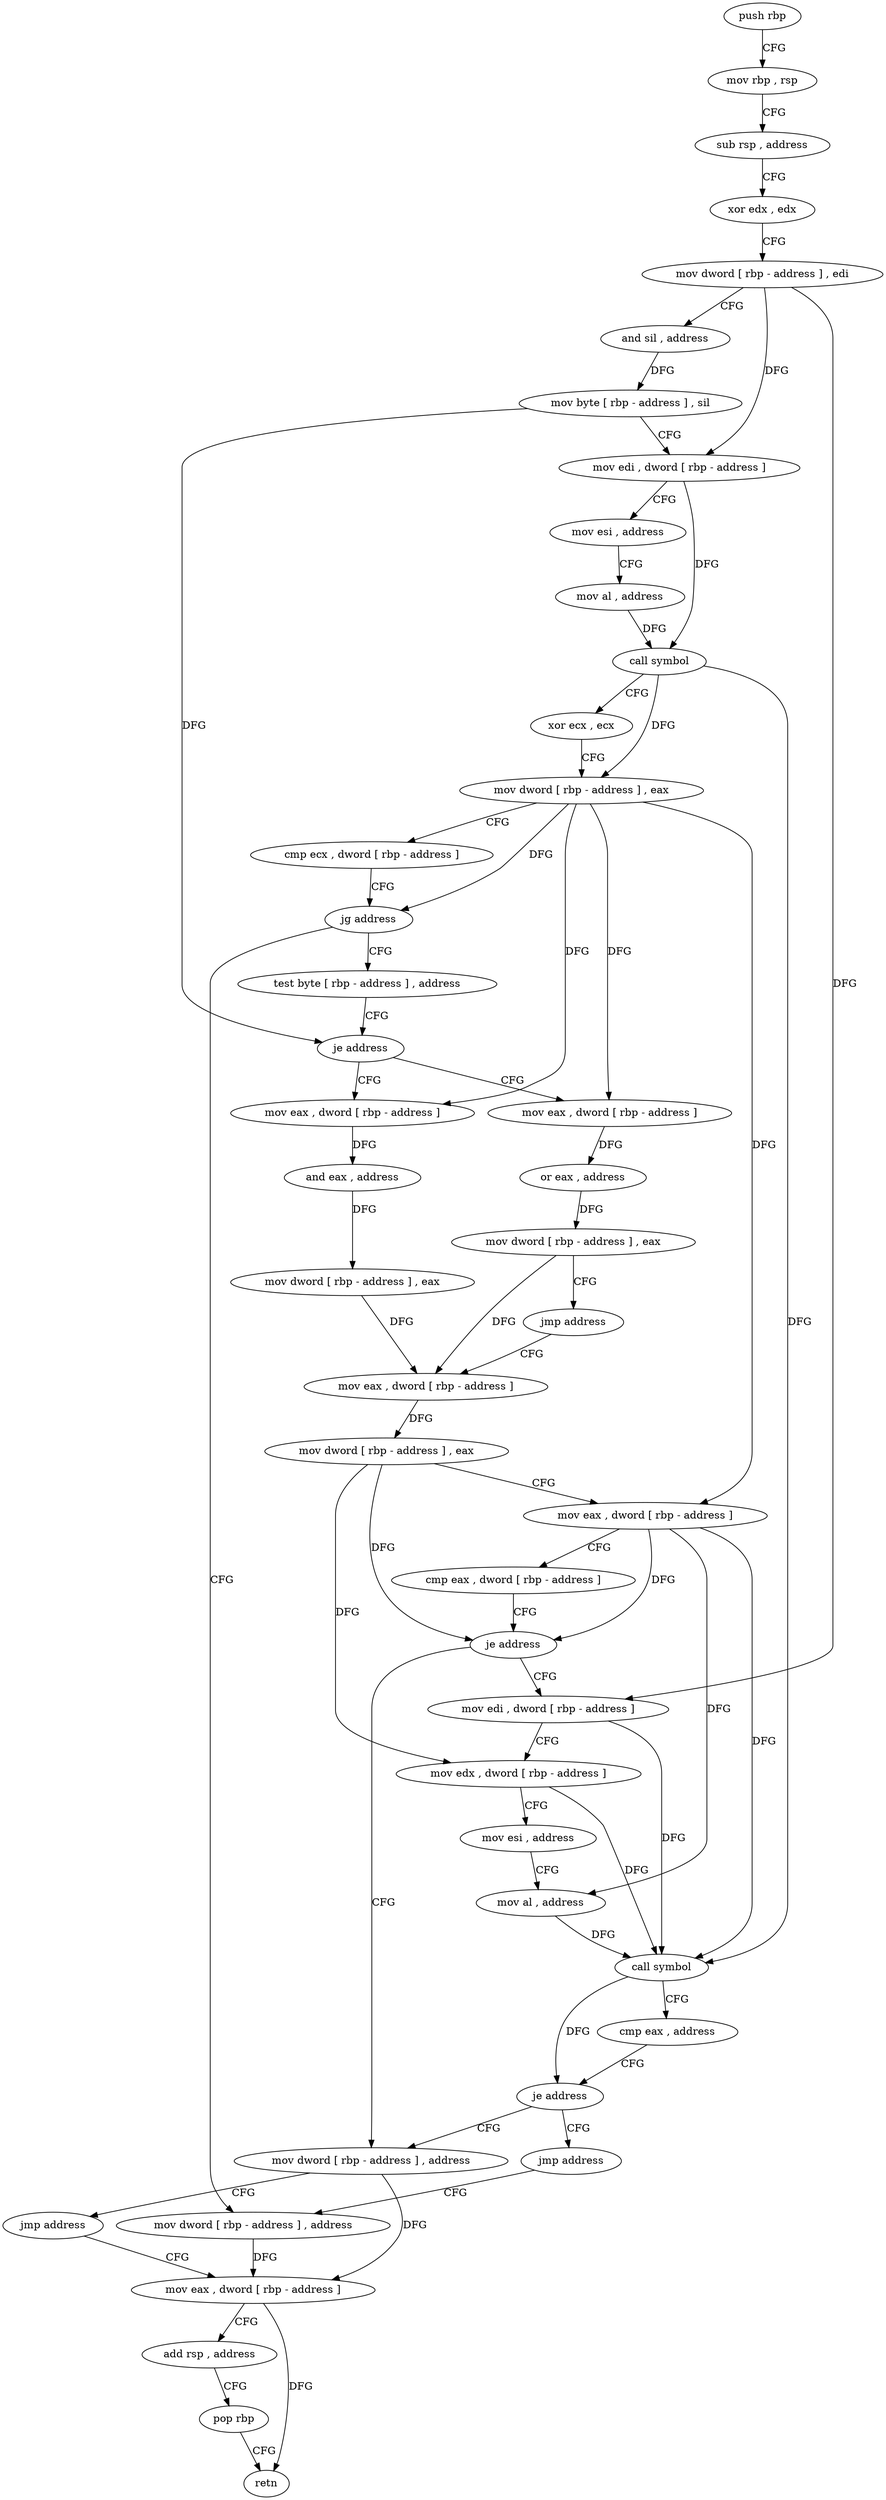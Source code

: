 digraph "func" {
"4304752" [label = "push rbp" ]
"4304753" [label = "mov rbp , rsp" ]
"4304756" [label = "sub rsp , address" ]
"4304760" [label = "xor edx , edx" ]
"4304762" [label = "mov dword [ rbp - address ] , edi" ]
"4304765" [label = "and sil , address" ]
"4304769" [label = "mov byte [ rbp - address ] , sil" ]
"4304773" [label = "mov edi , dword [ rbp - address ]" ]
"4304776" [label = "mov esi , address" ]
"4304781" [label = "mov al , address" ]
"4304783" [label = "call symbol" ]
"4304788" [label = "xor ecx , ecx" ]
"4304790" [label = "mov dword [ rbp - address ] , eax" ]
"4304793" [label = "cmp ecx , dword [ rbp - address ]" ]
"4304796" [label = "jg address" ]
"4304897" [label = "mov dword [ rbp - address ] , address" ]
"4304802" [label = "test byte [ rbp - address ] , address" ]
"4304904" [label = "mov eax , dword [ rbp - address ]" ]
"4304806" [label = "je address" ]
"4304826" [label = "mov eax , dword [ rbp - address ]" ]
"4304812" [label = "mov eax , dword [ rbp - address ]" ]
"4304829" [label = "and eax , address" ]
"4304832" [label = "mov dword [ rbp - address ] , eax" ]
"4304835" [label = "mov eax , dword [ rbp - address ]" ]
"4304815" [label = "or eax , address" ]
"4304818" [label = "mov dword [ rbp - address ] , eax" ]
"4304821" [label = "jmp address" ]
"4304880" [label = "mov dword [ rbp - address ] , address" ]
"4304887" [label = "jmp address" ]
"4304853" [label = "mov edi , dword [ rbp - address ]" ]
"4304856" [label = "mov edx , dword [ rbp - address ]" ]
"4304859" [label = "mov esi , address" ]
"4304864" [label = "mov al , address" ]
"4304866" [label = "call symbol" ]
"4304871" [label = "cmp eax , address" ]
"4304874" [label = "je address" ]
"4304892" [label = "jmp address" ]
"4304838" [label = "mov dword [ rbp - address ] , eax" ]
"4304841" [label = "mov eax , dword [ rbp - address ]" ]
"4304844" [label = "cmp eax , dword [ rbp - address ]" ]
"4304847" [label = "je address" ]
"4304907" [label = "add rsp , address" ]
"4304911" [label = "pop rbp" ]
"4304912" [label = "retn" ]
"4304752" -> "4304753" [ label = "CFG" ]
"4304753" -> "4304756" [ label = "CFG" ]
"4304756" -> "4304760" [ label = "CFG" ]
"4304760" -> "4304762" [ label = "CFG" ]
"4304762" -> "4304765" [ label = "CFG" ]
"4304762" -> "4304773" [ label = "DFG" ]
"4304762" -> "4304853" [ label = "DFG" ]
"4304765" -> "4304769" [ label = "DFG" ]
"4304769" -> "4304773" [ label = "CFG" ]
"4304769" -> "4304806" [ label = "DFG" ]
"4304773" -> "4304776" [ label = "CFG" ]
"4304773" -> "4304783" [ label = "DFG" ]
"4304776" -> "4304781" [ label = "CFG" ]
"4304781" -> "4304783" [ label = "DFG" ]
"4304783" -> "4304788" [ label = "CFG" ]
"4304783" -> "4304790" [ label = "DFG" ]
"4304783" -> "4304866" [ label = "DFG" ]
"4304788" -> "4304790" [ label = "CFG" ]
"4304790" -> "4304793" [ label = "CFG" ]
"4304790" -> "4304796" [ label = "DFG" ]
"4304790" -> "4304826" [ label = "DFG" ]
"4304790" -> "4304812" [ label = "DFG" ]
"4304790" -> "4304841" [ label = "DFG" ]
"4304793" -> "4304796" [ label = "CFG" ]
"4304796" -> "4304897" [ label = "CFG" ]
"4304796" -> "4304802" [ label = "CFG" ]
"4304897" -> "4304904" [ label = "DFG" ]
"4304802" -> "4304806" [ label = "CFG" ]
"4304904" -> "4304907" [ label = "CFG" ]
"4304904" -> "4304912" [ label = "DFG" ]
"4304806" -> "4304826" [ label = "CFG" ]
"4304806" -> "4304812" [ label = "CFG" ]
"4304826" -> "4304829" [ label = "DFG" ]
"4304812" -> "4304815" [ label = "DFG" ]
"4304829" -> "4304832" [ label = "DFG" ]
"4304832" -> "4304835" [ label = "DFG" ]
"4304835" -> "4304838" [ label = "DFG" ]
"4304815" -> "4304818" [ label = "DFG" ]
"4304818" -> "4304821" [ label = "CFG" ]
"4304818" -> "4304835" [ label = "DFG" ]
"4304821" -> "4304835" [ label = "CFG" ]
"4304880" -> "4304887" [ label = "CFG" ]
"4304880" -> "4304904" [ label = "DFG" ]
"4304887" -> "4304904" [ label = "CFG" ]
"4304853" -> "4304856" [ label = "CFG" ]
"4304853" -> "4304866" [ label = "DFG" ]
"4304856" -> "4304859" [ label = "CFG" ]
"4304856" -> "4304866" [ label = "DFG" ]
"4304859" -> "4304864" [ label = "CFG" ]
"4304864" -> "4304866" [ label = "DFG" ]
"4304866" -> "4304871" [ label = "CFG" ]
"4304866" -> "4304874" [ label = "DFG" ]
"4304871" -> "4304874" [ label = "CFG" ]
"4304874" -> "4304892" [ label = "CFG" ]
"4304874" -> "4304880" [ label = "CFG" ]
"4304892" -> "4304897" [ label = "CFG" ]
"4304838" -> "4304841" [ label = "CFG" ]
"4304838" -> "4304847" [ label = "DFG" ]
"4304838" -> "4304856" [ label = "DFG" ]
"4304841" -> "4304844" [ label = "CFG" ]
"4304841" -> "4304847" [ label = "DFG" ]
"4304841" -> "4304864" [ label = "DFG" ]
"4304841" -> "4304866" [ label = "DFG" ]
"4304844" -> "4304847" [ label = "CFG" ]
"4304847" -> "4304880" [ label = "CFG" ]
"4304847" -> "4304853" [ label = "CFG" ]
"4304907" -> "4304911" [ label = "CFG" ]
"4304911" -> "4304912" [ label = "CFG" ]
}
